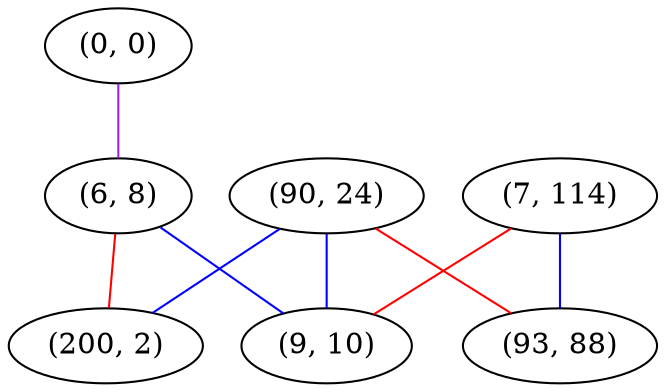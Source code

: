 graph "" {
"(90, 24)";
"(0, 0)";
"(6, 8)";
"(7, 114)";
"(9, 10)";
"(93, 88)";
"(200, 2)";
"(90, 24)" -- "(9, 10)"  [color=blue, key=0, weight=3];
"(90, 24)" -- "(200, 2)"  [color=blue, key=0, weight=3];
"(90, 24)" -- "(93, 88)"  [color=red, key=0, weight=1];
"(0, 0)" -- "(6, 8)"  [color=purple, key=0, weight=4];
"(6, 8)" -- "(9, 10)"  [color=blue, key=0, weight=3];
"(6, 8)" -- "(200, 2)"  [color=red, key=0, weight=1];
"(7, 114)" -- "(9, 10)"  [color=red, key=0, weight=1];
"(7, 114)" -- "(93, 88)"  [color=blue, key=0, weight=3];
}
